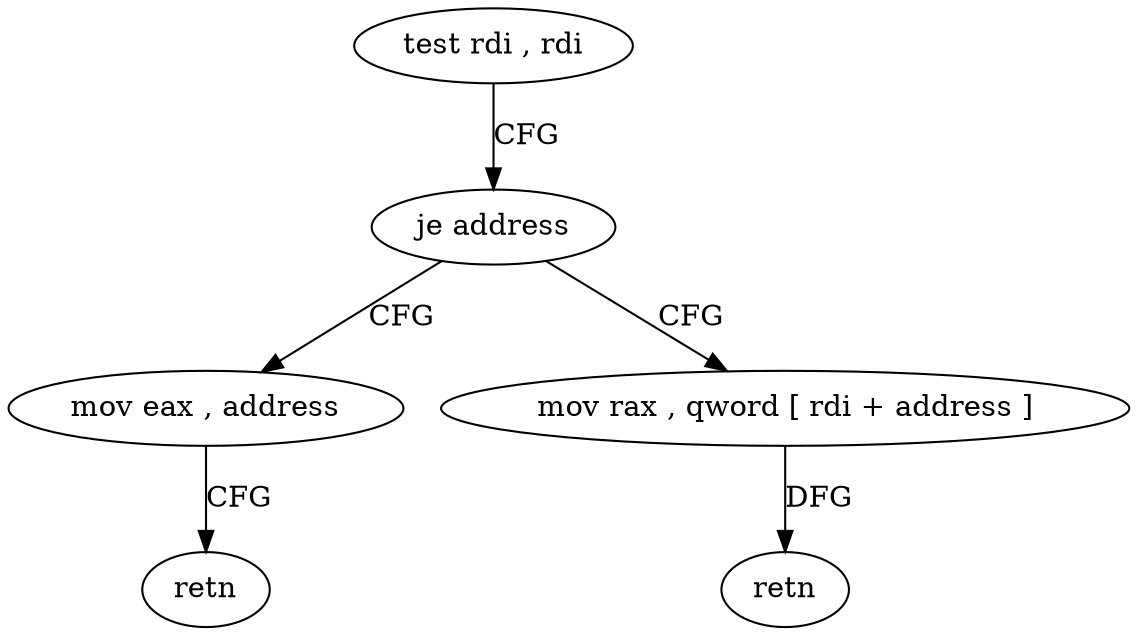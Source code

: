 digraph "func" {
"4305468" [label = "test rdi , rdi" ]
"4305471" [label = "je address" ]
"4305478" [label = "mov eax , address" ]
"4305473" [label = "mov rax , qword [ rdi + address ]" ]
"4305483" [label = "retn" ]
"4305477" [label = "retn" ]
"4305468" -> "4305471" [ label = "CFG" ]
"4305471" -> "4305478" [ label = "CFG" ]
"4305471" -> "4305473" [ label = "CFG" ]
"4305478" -> "4305483" [ label = "CFG" ]
"4305473" -> "4305477" [ label = "DFG" ]
}
